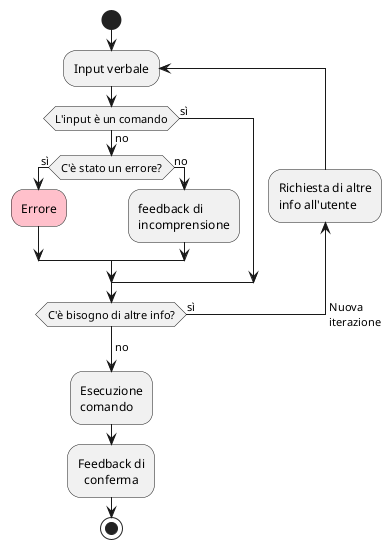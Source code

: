 @startuml
'Requisito
'2.2 Riconoscimento dei comandi
'3.1 e 3.2 Gestione degli input/output
skinparam ConditionEndStyle hline

start

repeat :Input verbale;
  if (L'input è un comando) then (sì)

  else (no)
      if (C'è stato un errore?) then (sì)
        #pink:Errore;
      else (no)
        :feedback di\nincomprensione;
        endif
  endif
backward:Richiesta di altre\ninfo all'utente;
repeat while (C'è bisogno di altre info?) is (sì) -> Nuova\niterazione
->no;
:Esecuzione\ncomando;
:Feedback di\n  conferma;
stop
@enduml